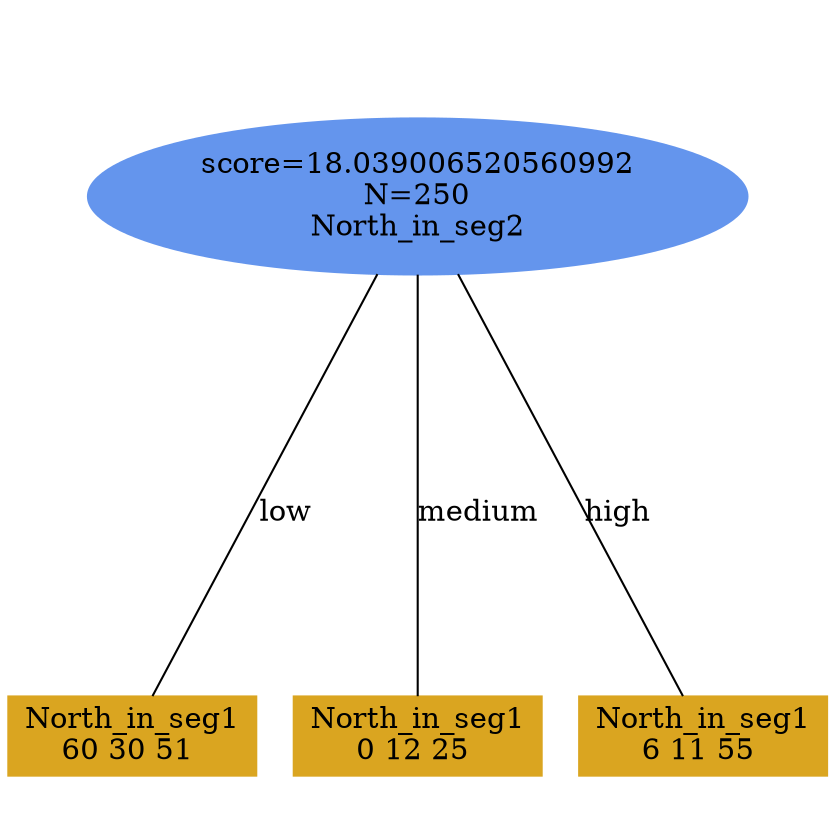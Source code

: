digraph "DD" {
size = "7.5,10"
ratio=1.0;
center = true;
edge [dir = none];
{ rank = same; node [shape=ellipse, style=filled, color=cornflowerblue];"4515" [label="score=18.039006520560992\nN=250\nNorth_in_seg2"];}
{ rank = same; node [shape=box, style=filled, color=goldenrod];"4516" [label="North_in_seg1\n60 30 51 "];}
{ rank = same; node [shape=box, style=filled, color=goldenrod];"4517" [label="North_in_seg1\n0 12 25 "];}
{ rank = same; node [shape=box, style=filled, color=goldenrod];"4518" [label="North_in_seg1\n6 11 55 "];}
"4515" -> "4516" [label = "low"];
"4515" -> "4517" [label = "medium"];
"4515" -> "4518" [label = "high"];

}